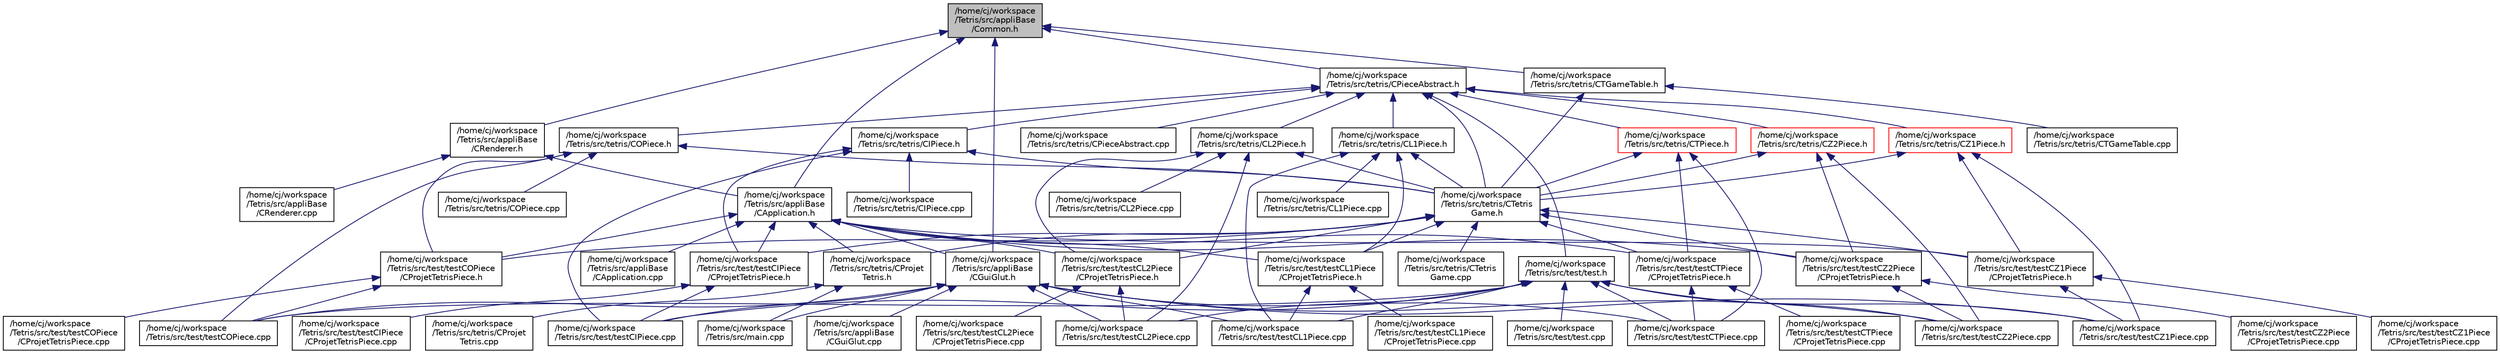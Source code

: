 digraph "/home/cj/workspace/Tetris/src/appliBase/Common.h"
{
  edge [fontname="Helvetica",fontsize="10",labelfontname="Helvetica",labelfontsize="10"];
  node [fontname="Helvetica",fontsize="10",shape=record];
  Node1 [label="/home/cj/workspace\l/Tetris/src/appliBase\l/Common.h",height=0.2,width=0.4,color="black", fillcolor="grey75", style="filled" fontcolor="black"];
  Node1 -> Node2 [dir="back",color="midnightblue",fontsize="10",style="solid"];
  Node2 [label="/home/cj/workspace\l/Tetris/src/appliBase\l/CApplication.h",height=0.2,width=0.4,color="black", fillcolor="white", style="filled",URL="$_c_application_8h.html"];
  Node2 -> Node3 [dir="back",color="midnightblue",fontsize="10",style="solid"];
  Node3 [label="/home/cj/workspace\l/Tetris/src/appliBase\l/CApplication.cpp",height=0.2,width=0.4,color="black", fillcolor="white", style="filled",URL="$_c_application_8cpp.html"];
  Node2 -> Node4 [dir="back",color="midnightblue",fontsize="10",style="solid"];
  Node4 [label="/home/cj/workspace\l/Tetris/src/appliBase\l/CGuiGlut.h",height=0.2,width=0.4,color="black", fillcolor="white", style="filled",URL="$_c_gui_glut_8h.html"];
  Node4 -> Node5 [dir="back",color="midnightblue",fontsize="10",style="solid"];
  Node5 [label="/home/cj/workspace\l/Tetris/src/appliBase\l/CGuiGlut.cpp",height=0.2,width=0.4,color="black", fillcolor="white", style="filled",URL="$_c_gui_glut_8cpp.html"];
  Node4 -> Node6 [dir="back",color="midnightblue",fontsize="10",style="solid"];
  Node6 [label="/home/cj/workspace\l/Tetris/src/main.cpp",height=0.2,width=0.4,color="black", fillcolor="white", style="filled",URL="$main_8cpp.html"];
  Node4 -> Node7 [dir="back",color="midnightblue",fontsize="10",style="solid"];
  Node7 [label="/home/cj/workspace\l/Tetris/src/test/testCIPiece.cpp",height=0.2,width=0.4,color="black", fillcolor="white", style="filled",URL="$test_c_i_piece_8cpp.html"];
  Node4 -> Node8 [dir="back",color="midnightblue",fontsize="10",style="solid"];
  Node8 [label="/home/cj/workspace\l/Tetris/src/test/testCL1Piece.cpp",height=0.2,width=0.4,color="black", fillcolor="white", style="filled",URL="$test_c_l1_piece_8cpp.html"];
  Node4 -> Node9 [dir="back",color="midnightblue",fontsize="10",style="solid"];
  Node9 [label="/home/cj/workspace\l/Tetris/src/test/testCL2Piece.cpp",height=0.2,width=0.4,color="black", fillcolor="white", style="filled",URL="$test_c_l2_piece_8cpp.html"];
  Node4 -> Node10 [dir="back",color="midnightblue",fontsize="10",style="solid"];
  Node10 [label="/home/cj/workspace\l/Tetris/src/test/testCOPiece.cpp",height=0.2,width=0.4,color="black", fillcolor="white", style="filled",URL="$test_c_o_piece_8cpp.html"];
  Node4 -> Node11 [dir="back",color="midnightblue",fontsize="10",style="solid"];
  Node11 [label="/home/cj/workspace\l/Tetris/src/test/testCTPiece.cpp",height=0.2,width=0.4,color="black", fillcolor="white", style="filled",URL="$test_c_t_piece_8cpp.html"];
  Node4 -> Node12 [dir="back",color="midnightblue",fontsize="10",style="solid"];
  Node12 [label="/home/cj/workspace\l/Tetris/src/test/testCZ1Piece.cpp",height=0.2,width=0.4,color="black", fillcolor="white", style="filled",URL="$test_c_z1_piece_8cpp.html"];
  Node4 -> Node13 [dir="back",color="midnightblue",fontsize="10",style="solid"];
  Node13 [label="/home/cj/workspace\l/Tetris/src/test/testCZ2Piece.cpp",height=0.2,width=0.4,color="black", fillcolor="white", style="filled",URL="$test_c_z2_piece_8cpp.html"];
  Node2 -> Node14 [dir="back",color="midnightblue",fontsize="10",style="solid"];
  Node14 [label="/home/cj/workspace\l/Tetris/src/test/testCIPiece\l/CProjetTetrisPiece.h",height=0.2,width=0.4,color="black", fillcolor="white", style="filled",URL="$test_c_i_piece_2_c_projet_tetris_piece_8h.html"];
  Node14 -> Node15 [dir="back",color="midnightblue",fontsize="10",style="solid"];
  Node15 [label="/home/cj/workspace\l/Tetris/src/test/testCIPiece\l/CProjetTetrisPiece.cpp",height=0.2,width=0.4,color="black", fillcolor="white", style="filled",URL="$test_c_i_piece_2_c_projet_tetris_piece_8cpp.html"];
  Node14 -> Node7 [dir="back",color="midnightblue",fontsize="10",style="solid"];
  Node2 -> Node16 [dir="back",color="midnightblue",fontsize="10",style="solid"];
  Node16 [label="/home/cj/workspace\l/Tetris/src/test/testCL1Piece\l/CProjetTetrisPiece.h",height=0.2,width=0.4,color="black", fillcolor="white", style="filled",URL="$test_c_l1_piece_2_c_projet_tetris_piece_8h.html"];
  Node16 -> Node17 [dir="back",color="midnightblue",fontsize="10",style="solid"];
  Node17 [label="/home/cj/workspace\l/Tetris/src/test/testCL1Piece\l/CProjetTetrisPiece.cpp",height=0.2,width=0.4,color="black", fillcolor="white", style="filled",URL="$test_c_l1_piece_2_c_projet_tetris_piece_8cpp.html"];
  Node16 -> Node8 [dir="back",color="midnightblue",fontsize="10",style="solid"];
  Node2 -> Node18 [dir="back",color="midnightblue",fontsize="10",style="solid"];
  Node18 [label="/home/cj/workspace\l/Tetris/src/test/testCL2Piece\l/CProjetTetrisPiece.h",height=0.2,width=0.4,color="black", fillcolor="white", style="filled",URL="$test_c_l2_piece_2_c_projet_tetris_piece_8h.html"];
  Node18 -> Node19 [dir="back",color="midnightblue",fontsize="10",style="solid"];
  Node19 [label="/home/cj/workspace\l/Tetris/src/test/testCL2Piece\l/CProjetTetrisPiece.cpp",height=0.2,width=0.4,color="black", fillcolor="white", style="filled",URL="$test_c_l2_piece_2_c_projet_tetris_piece_8cpp.html"];
  Node18 -> Node9 [dir="back",color="midnightblue",fontsize="10",style="solid"];
  Node2 -> Node20 [dir="back",color="midnightblue",fontsize="10",style="solid"];
  Node20 [label="/home/cj/workspace\l/Tetris/src/test/testCOPiece\l/CProjetTetrisPiece.h",height=0.2,width=0.4,color="black", fillcolor="white", style="filled",URL="$test_c_o_piece_2_c_projet_tetris_piece_8h.html"];
  Node20 -> Node21 [dir="back",color="midnightblue",fontsize="10",style="solid"];
  Node21 [label="/home/cj/workspace\l/Tetris/src/test/testCOPiece\l/CProjetTetrisPiece.cpp",height=0.2,width=0.4,color="black", fillcolor="white", style="filled",URL="$test_c_o_piece_2_c_projet_tetris_piece_8cpp.html"];
  Node20 -> Node10 [dir="back",color="midnightblue",fontsize="10",style="solid"];
  Node2 -> Node22 [dir="back",color="midnightblue",fontsize="10",style="solid"];
  Node22 [label="/home/cj/workspace\l/Tetris/src/test/testCTPiece\l/CProjetTetrisPiece.h",height=0.2,width=0.4,color="black", fillcolor="white", style="filled",URL="$test_c_t_piece_2_c_projet_tetris_piece_8h.html"];
  Node22 -> Node23 [dir="back",color="midnightblue",fontsize="10",style="solid"];
  Node23 [label="/home/cj/workspace\l/Tetris/src/test/testCTPiece\l/CProjetTetrisPiece.cpp",height=0.2,width=0.4,color="black", fillcolor="white", style="filled",URL="$test_c_t_piece_2_c_projet_tetris_piece_8cpp.html"];
  Node22 -> Node11 [dir="back",color="midnightblue",fontsize="10",style="solid"];
  Node2 -> Node24 [dir="back",color="midnightblue",fontsize="10",style="solid"];
  Node24 [label="/home/cj/workspace\l/Tetris/src/test/testCZ1Piece\l/CProjetTetrisPiece.h",height=0.2,width=0.4,color="black", fillcolor="white", style="filled",URL="$test_c_z1_piece_2_c_projet_tetris_piece_8h.html"];
  Node24 -> Node25 [dir="back",color="midnightblue",fontsize="10",style="solid"];
  Node25 [label="/home/cj/workspace\l/Tetris/src/test/testCZ1Piece\l/CProjetTetrisPiece.cpp",height=0.2,width=0.4,color="black", fillcolor="white", style="filled",URL="$test_c_z1_piece_2_c_projet_tetris_piece_8cpp.html"];
  Node24 -> Node12 [dir="back",color="midnightblue",fontsize="10",style="solid"];
  Node2 -> Node26 [dir="back",color="midnightblue",fontsize="10",style="solid"];
  Node26 [label="/home/cj/workspace\l/Tetris/src/test/testCZ2Piece\l/CProjetTetrisPiece.h",height=0.2,width=0.4,color="black", fillcolor="white", style="filled",URL="$test_c_z2_piece_2_c_projet_tetris_piece_8h.html"];
  Node26 -> Node27 [dir="back",color="midnightblue",fontsize="10",style="solid"];
  Node27 [label="/home/cj/workspace\l/Tetris/src/test/testCZ2Piece\l/CProjetTetrisPiece.cpp",height=0.2,width=0.4,color="black", fillcolor="white", style="filled",URL="$test_c_z2_piece_2_c_projet_tetris_piece_8cpp.html"];
  Node26 -> Node13 [dir="back",color="midnightblue",fontsize="10",style="solid"];
  Node2 -> Node28 [dir="back",color="midnightblue",fontsize="10",style="solid"];
  Node28 [label="/home/cj/workspace\l/Tetris/src/tetris/CProjet\lTetris.h",height=0.2,width=0.4,color="black", fillcolor="white", style="filled",URL="$_c_projet_tetris_8h.html"];
  Node28 -> Node6 [dir="back",color="midnightblue",fontsize="10",style="solid"];
  Node28 -> Node29 [dir="back",color="midnightblue",fontsize="10",style="solid"];
  Node29 [label="/home/cj/workspace\l/Tetris/src/tetris/CProjet\lTetris.cpp",height=0.2,width=0.4,color="black", fillcolor="white", style="filled",URL="$_c_projet_tetris_8cpp.html"];
  Node1 -> Node30 [dir="back",color="midnightblue",fontsize="10",style="solid"];
  Node30 [label="/home/cj/workspace\l/Tetris/src/appliBase\l/CRenderer.h",height=0.2,width=0.4,color="black", fillcolor="white", style="filled",URL="$_c_renderer_8h.html"];
  Node30 -> Node2 [dir="back",color="midnightblue",fontsize="10",style="solid"];
  Node30 -> Node31 [dir="back",color="midnightblue",fontsize="10",style="solid"];
  Node31 [label="/home/cj/workspace\l/Tetris/src/appliBase\l/CRenderer.cpp",height=0.2,width=0.4,color="black", fillcolor="white", style="filled",URL="$_c_renderer_8cpp.html"];
  Node1 -> Node4 [dir="back",color="midnightblue",fontsize="10",style="solid"];
  Node1 -> Node32 [dir="back",color="midnightblue",fontsize="10",style="solid"];
  Node32 [label="/home/cj/workspace\l/Tetris/src/tetris/CPieceAbstract.h",height=0.2,width=0.4,color="black", fillcolor="white", style="filled",URL="$_c_piece_abstract_8h.html"];
  Node32 -> Node33 [dir="back",color="midnightblue",fontsize="10",style="solid"];
  Node33 [label="/home/cj/workspace\l/Tetris/src/test/test.h",height=0.2,width=0.4,color="black", fillcolor="white", style="filled",URL="$test_8h.html"];
  Node33 -> Node34 [dir="back",color="midnightblue",fontsize="10",style="solid"];
  Node34 [label="/home/cj/workspace\l/Tetris/src/test/test.cpp",height=0.2,width=0.4,color="black", fillcolor="white", style="filled",URL="$test_8cpp.html"];
  Node33 -> Node7 [dir="back",color="midnightblue",fontsize="10",style="solid"];
  Node33 -> Node8 [dir="back",color="midnightblue",fontsize="10",style="solid"];
  Node33 -> Node9 [dir="back",color="midnightblue",fontsize="10",style="solid"];
  Node33 -> Node10 [dir="back",color="midnightblue",fontsize="10",style="solid"];
  Node33 -> Node11 [dir="back",color="midnightblue",fontsize="10",style="solid"];
  Node33 -> Node12 [dir="back",color="midnightblue",fontsize="10",style="solid"];
  Node33 -> Node13 [dir="back",color="midnightblue",fontsize="10",style="solid"];
  Node32 -> Node35 [dir="back",color="midnightblue",fontsize="10",style="solid"];
  Node35 [label="/home/cj/workspace\l/Tetris/src/tetris/CIPiece.h",height=0.2,width=0.4,color="black", fillcolor="white", style="filled",URL="$_c_i_piece_8h.html"];
  Node35 -> Node14 [dir="back",color="midnightblue",fontsize="10",style="solid"];
  Node35 -> Node7 [dir="back",color="midnightblue",fontsize="10",style="solid"];
  Node35 -> Node36 [dir="back",color="midnightblue",fontsize="10",style="solid"];
  Node36 [label="/home/cj/workspace\l/Tetris/src/tetris/CIPiece.cpp",height=0.2,width=0.4,color="black", fillcolor="white", style="filled",URL="$_c_i_piece_8cpp.html"];
  Node35 -> Node37 [dir="back",color="midnightblue",fontsize="10",style="solid"];
  Node37 [label="/home/cj/workspace\l/Tetris/src/tetris/CTetris\lGame.h",height=0.2,width=0.4,color="black", fillcolor="white", style="filled",URL="$_c_tetris_game_8h.html"];
  Node37 -> Node14 [dir="back",color="midnightblue",fontsize="10",style="solid"];
  Node37 -> Node16 [dir="back",color="midnightblue",fontsize="10",style="solid"];
  Node37 -> Node18 [dir="back",color="midnightblue",fontsize="10",style="solid"];
  Node37 -> Node20 [dir="back",color="midnightblue",fontsize="10",style="solid"];
  Node37 -> Node22 [dir="back",color="midnightblue",fontsize="10",style="solid"];
  Node37 -> Node24 [dir="back",color="midnightblue",fontsize="10",style="solid"];
  Node37 -> Node26 [dir="back",color="midnightblue",fontsize="10",style="solid"];
  Node37 -> Node28 [dir="back",color="midnightblue",fontsize="10",style="solid"];
  Node37 -> Node38 [dir="back",color="midnightblue",fontsize="10",style="solid"];
  Node38 [label="/home/cj/workspace\l/Tetris/src/tetris/CTetris\lGame.cpp",height=0.2,width=0.4,color="black", fillcolor="white", style="filled",URL="$_c_tetris_game_8cpp.html"];
  Node32 -> Node39 [dir="back",color="midnightblue",fontsize="10",style="solid"];
  Node39 [label="/home/cj/workspace\l/Tetris/src/tetris/CL1Piece.h",height=0.2,width=0.4,color="black", fillcolor="white", style="filled",URL="$_c_l1_piece_8h.html"];
  Node39 -> Node16 [dir="back",color="midnightblue",fontsize="10",style="solid"];
  Node39 -> Node8 [dir="back",color="midnightblue",fontsize="10",style="solid"];
  Node39 -> Node40 [dir="back",color="midnightblue",fontsize="10",style="solid"];
  Node40 [label="/home/cj/workspace\l/Tetris/src/tetris/CL1Piece.cpp",height=0.2,width=0.4,color="black", fillcolor="white", style="filled",URL="$_c_l1_piece_8cpp.html"];
  Node39 -> Node37 [dir="back",color="midnightblue",fontsize="10",style="solid"];
  Node32 -> Node41 [dir="back",color="midnightblue",fontsize="10",style="solid"];
  Node41 [label="/home/cj/workspace\l/Tetris/src/tetris/CL2Piece.h",height=0.2,width=0.4,color="black", fillcolor="white", style="filled",URL="$_c_l2_piece_8h.html"];
  Node41 -> Node18 [dir="back",color="midnightblue",fontsize="10",style="solid"];
  Node41 -> Node9 [dir="back",color="midnightblue",fontsize="10",style="solid"];
  Node41 -> Node42 [dir="back",color="midnightblue",fontsize="10",style="solid"];
  Node42 [label="/home/cj/workspace\l/Tetris/src/tetris/CL2Piece.cpp",height=0.2,width=0.4,color="black", fillcolor="white", style="filled",URL="$_c_l2_piece_8cpp.html"];
  Node41 -> Node37 [dir="back",color="midnightblue",fontsize="10",style="solid"];
  Node32 -> Node43 [dir="back",color="midnightblue",fontsize="10",style="solid"];
  Node43 [label="/home/cj/workspace\l/Tetris/src/tetris/COPiece.h",height=0.2,width=0.4,color="black", fillcolor="white", style="filled",URL="$_c_o_piece_8h.html"];
  Node43 -> Node20 [dir="back",color="midnightblue",fontsize="10",style="solid"];
  Node43 -> Node10 [dir="back",color="midnightblue",fontsize="10",style="solid"];
  Node43 -> Node44 [dir="back",color="midnightblue",fontsize="10",style="solid"];
  Node44 [label="/home/cj/workspace\l/Tetris/src/tetris/COPiece.cpp",height=0.2,width=0.4,color="black", fillcolor="white", style="filled",URL="$_c_o_piece_8cpp.html"];
  Node43 -> Node37 [dir="back",color="midnightblue",fontsize="10",style="solid"];
  Node32 -> Node45 [dir="back",color="midnightblue",fontsize="10",style="solid"];
  Node45 [label="/home/cj/workspace\l/Tetris/src/tetris/CPieceAbstract.cpp",height=0.2,width=0.4,color="black", fillcolor="white", style="filled",URL="$_c_piece_abstract_8cpp.html"];
  Node32 -> Node37 [dir="back",color="midnightblue",fontsize="10",style="solid"];
  Node32 -> Node46 [dir="back",color="midnightblue",fontsize="10",style="solid"];
  Node46 [label="/home/cj/workspace\l/Tetris/src/tetris/CTPiece.h",height=0.2,width=0.4,color="red", fillcolor="white", style="filled",URL="$_c_t_piece_8h.html"];
  Node46 -> Node22 [dir="back",color="midnightblue",fontsize="10",style="solid"];
  Node46 -> Node11 [dir="back",color="midnightblue",fontsize="10",style="solid"];
  Node46 -> Node37 [dir="back",color="midnightblue",fontsize="10",style="solid"];
  Node32 -> Node47 [dir="back",color="midnightblue",fontsize="10",style="solid"];
  Node47 [label="/home/cj/workspace\l/Tetris/src/tetris/CZ1Piece.h",height=0.2,width=0.4,color="red", fillcolor="white", style="filled",URL="$_c_z1_piece_8h.html"];
  Node47 -> Node24 [dir="back",color="midnightblue",fontsize="10",style="solid"];
  Node47 -> Node12 [dir="back",color="midnightblue",fontsize="10",style="solid"];
  Node47 -> Node37 [dir="back",color="midnightblue",fontsize="10",style="solid"];
  Node32 -> Node48 [dir="back",color="midnightblue",fontsize="10",style="solid"];
  Node48 [label="/home/cj/workspace\l/Tetris/src/tetris/CZ2Piece.h",height=0.2,width=0.4,color="red", fillcolor="white", style="filled",URL="$_c_z2_piece_8h.html"];
  Node48 -> Node26 [dir="back",color="midnightblue",fontsize="10",style="solid"];
  Node48 -> Node13 [dir="back",color="midnightblue",fontsize="10",style="solid"];
  Node48 -> Node37 [dir="back",color="midnightblue",fontsize="10",style="solid"];
  Node1 -> Node49 [dir="back",color="midnightblue",fontsize="10",style="solid"];
  Node49 [label="/home/cj/workspace\l/Tetris/src/tetris/CTGameTable.h",height=0.2,width=0.4,color="black", fillcolor="white", style="filled",URL="$_c_t_game_table_8h.html"];
  Node49 -> Node37 [dir="back",color="midnightblue",fontsize="10",style="solid"];
  Node49 -> Node50 [dir="back",color="midnightblue",fontsize="10",style="solid"];
  Node50 [label="/home/cj/workspace\l/Tetris/src/tetris/CTGameTable.cpp",height=0.2,width=0.4,color="black", fillcolor="white", style="filled",URL="$_c_t_game_table_8cpp.html"];
}

